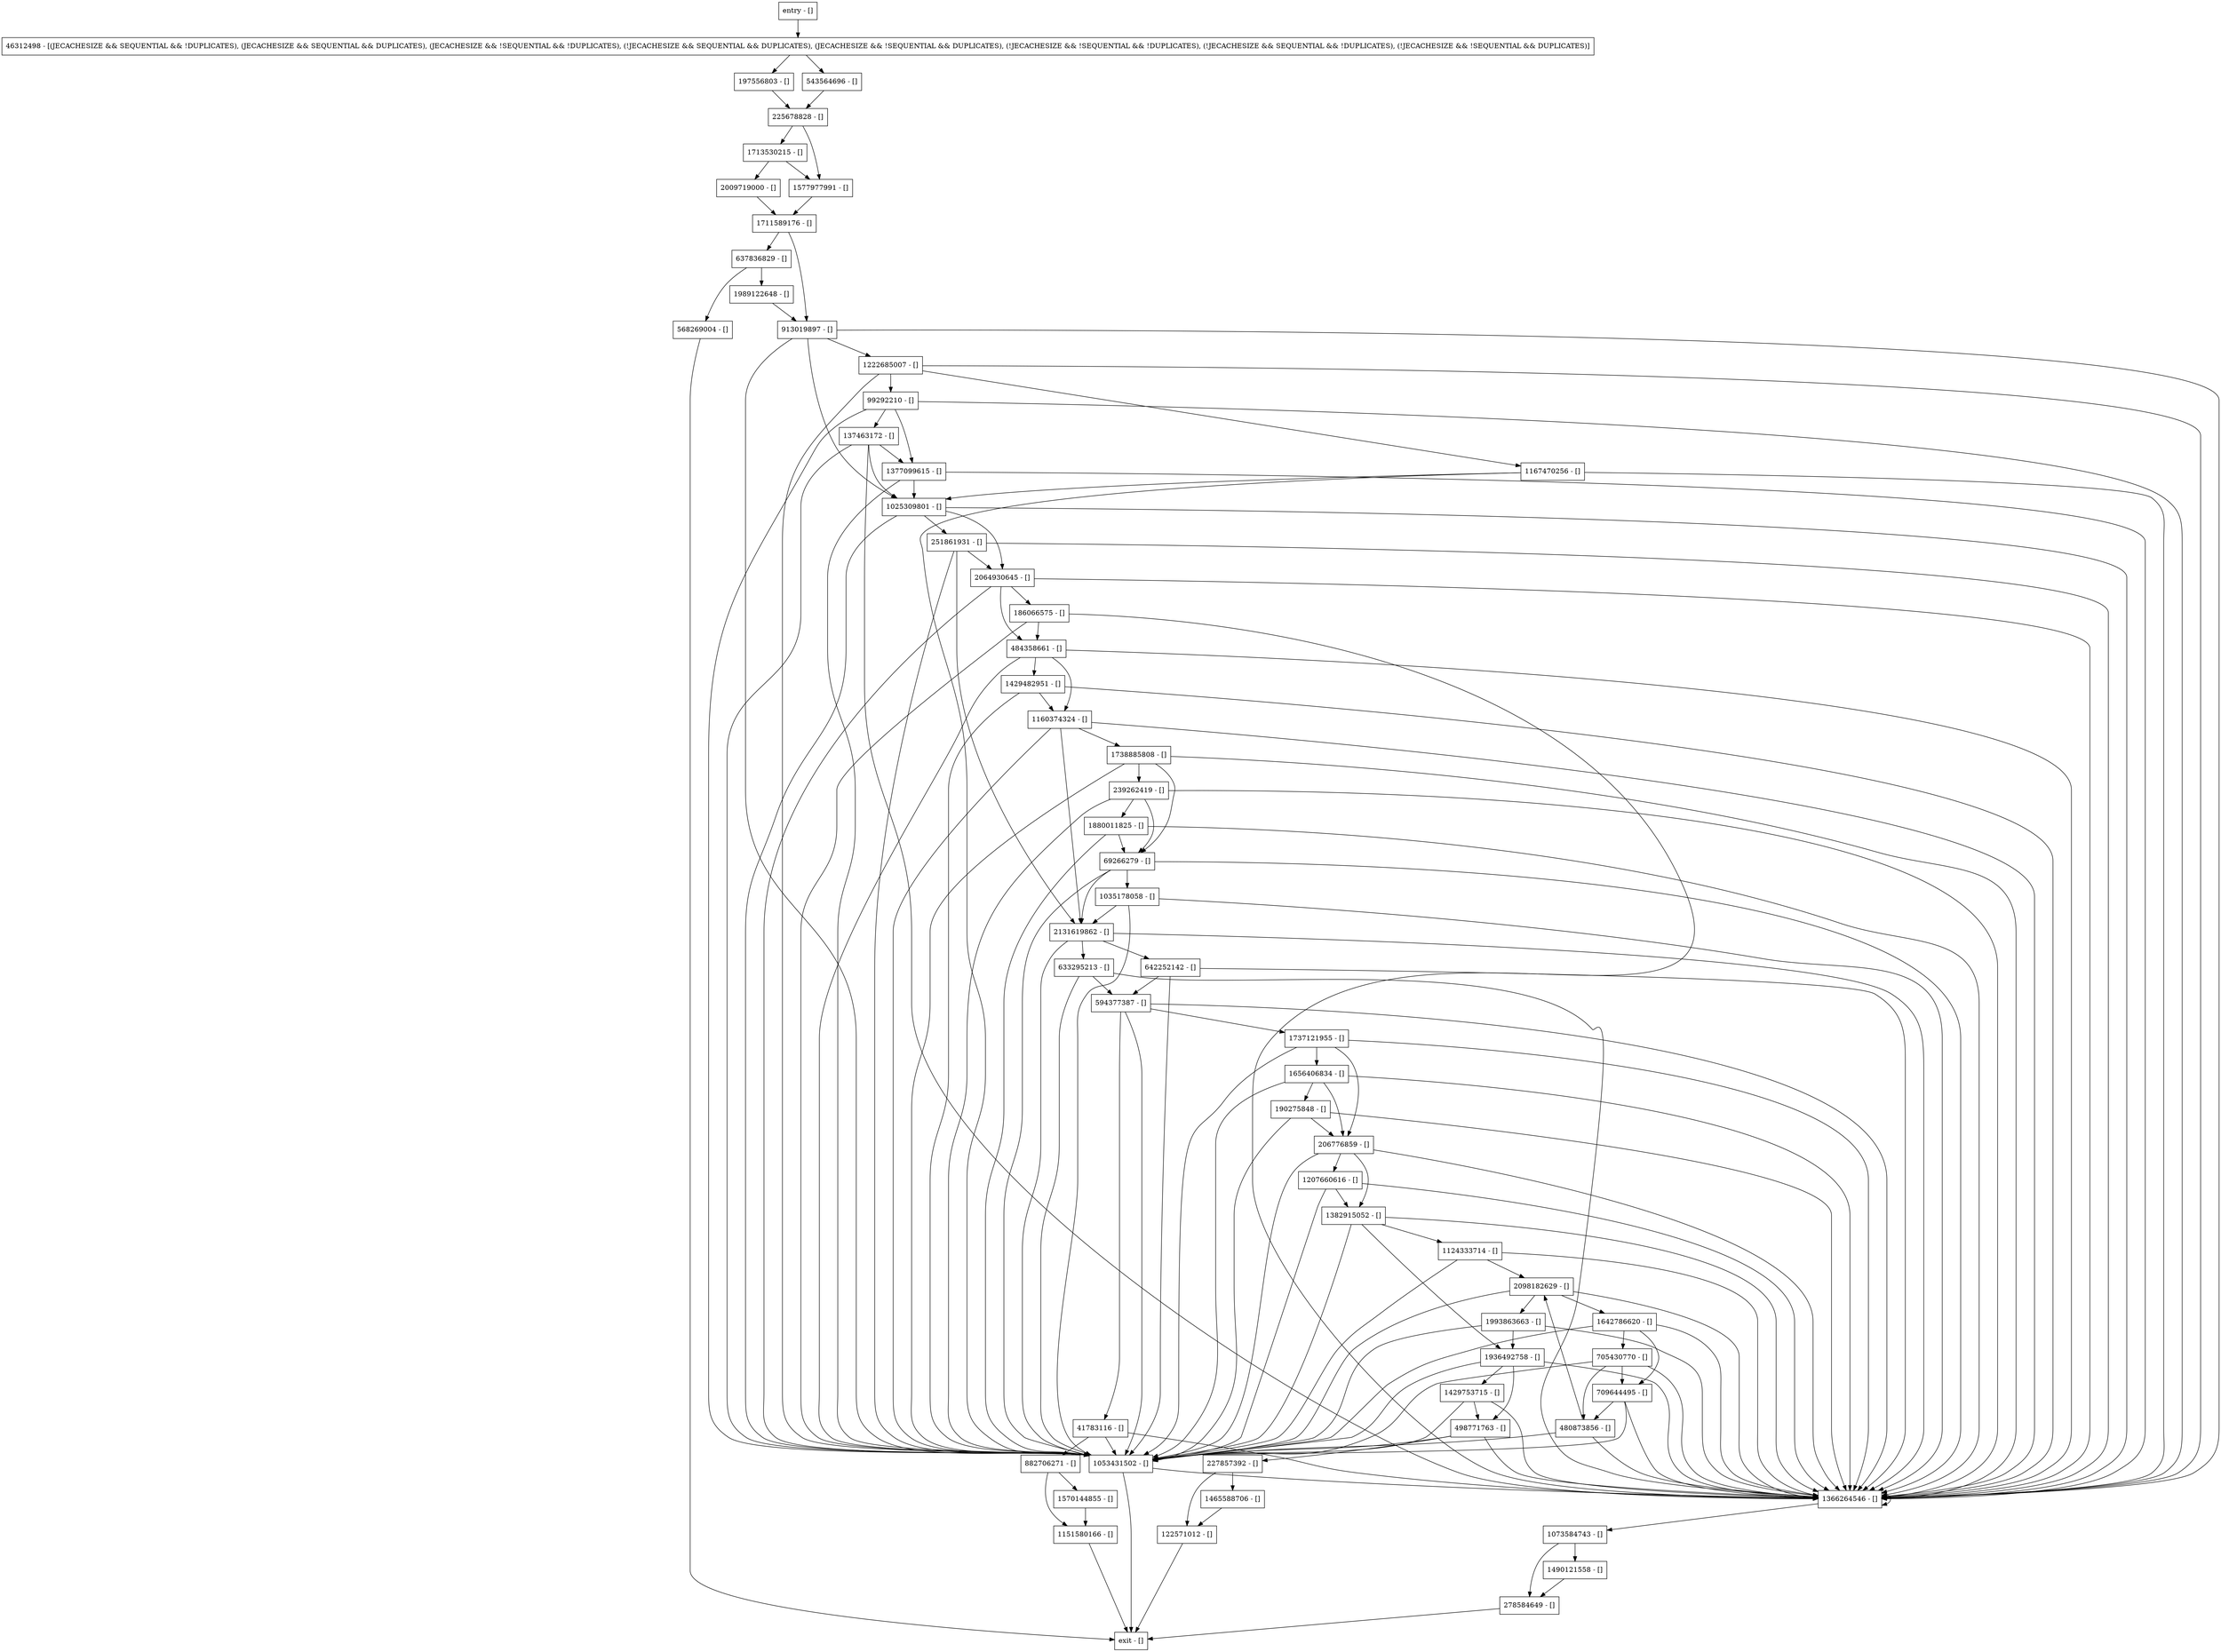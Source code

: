 digraph putNotify {
node [shape=record];
1429753715 [label="1429753715 - []"];
1656406834 [label="1656406834 - []"];
1207660616 [label="1207660616 - []"];
2064930645 [label="2064930645 - []"];
498771763 [label="498771763 - []"];
122571012 [label="122571012 - []"];
642252142 [label="642252142 - []"];
1738885808 [label="1738885808 - []"];
709644495 [label="709644495 - []"];
1025309801 [label="1025309801 - []"];
1151580166 [label="1151580166 - []"];
1989122648 [label="1989122648 - []"];
239262419 [label="239262419 - []"];
197556803 [label="197556803 - []"];
1713530215 [label="1713530215 - []"];
1124333714 [label="1124333714 - []"];
1073584743 [label="1073584743 - []"];
1377099615 [label="1377099615 - []"];
2131619862 [label="2131619862 - []"];
637836829 [label="637836829 - []"];
705430770 [label="705430770 - []"];
913019897 [label="913019897 - []"];
1167470256 [label="1167470256 - []"];
entry [label="entry - []"];
exit [label="exit - []"];
484358661 [label="484358661 - []"];
99292210 [label="99292210 - []"];
1465588706 [label="1465588706 - []"];
1222685007 [label="1222685007 - []"];
2098182629 [label="2098182629 - []"];
1642786620 [label="1642786620 - []"];
69266279 [label="69266279 - []"];
278584649 [label="278584649 - []"];
1160374324 [label="1160374324 - []"];
227857392 [label="227857392 - []"];
1429482951 [label="1429482951 - []"];
1993863663 [label="1993863663 - []"];
1366264546 [label="1366264546 - []"];
1382915052 [label="1382915052 - []"];
1936492758 [label="1936492758 - []"];
1490121558 [label="1490121558 - []"];
1570144855 [label="1570144855 - []"];
46312498 [label="46312498 - [(JECACHESIZE && SEQUENTIAL && !DUPLICATES), (JECACHESIZE && SEQUENTIAL && DUPLICATES), (JECACHESIZE && !SEQUENTIAL && !DUPLICATES), (!JECACHESIZE && SEQUENTIAL && DUPLICATES), (JECACHESIZE && !SEQUENTIAL && DUPLICATES), (!JECACHESIZE && !SEQUENTIAL && !DUPLICATES), (!JECACHESIZE && SEQUENTIAL && !DUPLICATES), (!JECACHESIZE && !SEQUENTIAL && DUPLICATES)]"];
206776859 [label="206776859 - []"];
1053431502 [label="1053431502 - []"];
882706271 [label="882706271 - []"];
2009719000 [label="2009719000 - []"];
137463172 [label="137463172 - []"];
1577977991 [label="1577977991 - []"];
1035178058 [label="1035178058 - []"];
633295213 [label="633295213 - []"];
1880011825 [label="1880011825 - []"];
190275848 [label="190275848 - []"];
1711589176 [label="1711589176 - []"];
480873856 [label="480873856 - []"];
186066575 [label="186066575 - []"];
225678828 [label="225678828 - []"];
594377387 [label="594377387 - []"];
41783116 [label="41783116 - []"];
1737121955 [label="1737121955 - []"];
568269004 [label="568269004 - []"];
543564696 [label="543564696 - []"];
251861931 [label="251861931 - []"];
entry;
exit;
1429753715 -> 1053431502;
1429753715 -> 498771763;
1429753715 -> 1366264546;
1656406834 -> 1053431502;
1656406834 -> 190275848;
1656406834 -> 1366264546;
1656406834 -> 206776859;
1207660616 -> 1053431502;
1207660616 -> 1382915052;
1207660616 -> 1366264546;
2064930645 -> 484358661;
2064930645 -> 1053431502;
2064930645 -> 186066575;
2064930645 -> 1366264546;
498771763 -> 1053431502;
498771763 -> 227857392;
498771763 -> 1366264546;
122571012 -> exit;
642252142 -> 1053431502;
642252142 -> 594377387;
642252142 -> 1366264546;
1738885808 -> 69266279;
1738885808 -> 1053431502;
1738885808 -> 239262419;
1738885808 -> 1366264546;
709644495 -> 480873856;
709644495 -> 1053431502;
709644495 -> 1366264546;
1025309801 -> 1053431502;
1025309801 -> 2064930645;
1025309801 -> 1366264546;
1025309801 -> 251861931;
1151580166 -> exit;
1989122648 -> 913019897;
239262419 -> 69266279;
239262419 -> 1053431502;
239262419 -> 1880011825;
239262419 -> 1366264546;
197556803 -> 225678828;
1713530215 -> 2009719000;
1713530215 -> 1577977991;
1124333714 -> 1053431502;
1124333714 -> 2098182629;
1124333714 -> 1366264546;
1073584743 -> 278584649;
1073584743 -> 1490121558;
1377099615 -> 1025309801;
1377099615 -> 1053431502;
1377099615 -> 1366264546;
2131619862 -> 1053431502;
2131619862 -> 633295213;
2131619862 -> 642252142;
2131619862 -> 1366264546;
637836829 -> 1989122648;
637836829 -> 568269004;
705430770 -> 709644495;
705430770 -> 480873856;
705430770 -> 1053431502;
705430770 -> 1366264546;
913019897 -> 1025309801;
913019897 -> 1053431502;
913019897 -> 1222685007;
913019897 -> 1366264546;
1167470256 -> 1025309801;
1167470256 -> 1053431502;
1167470256 -> 1366264546;
entry -> 46312498;
484358661 -> 1053431502;
484358661 -> 1160374324;
484358661 -> 1429482951;
484358661 -> 1366264546;
99292210 -> 1377099615;
99292210 -> 1053431502;
99292210 -> 137463172;
99292210 -> 1366264546;
1465588706 -> 122571012;
1222685007 -> 1167470256;
1222685007 -> 1053431502;
1222685007 -> 99292210;
1222685007 -> 1366264546;
2098182629 -> 1053431502;
2098182629 -> 1642786620;
2098182629 -> 1993863663;
2098182629 -> 1366264546;
1642786620 -> 709644495;
1642786620 -> 1053431502;
1642786620 -> 705430770;
1642786620 -> 1366264546;
69266279 -> 2131619862;
69266279 -> 1053431502;
69266279 -> 1035178058;
69266279 -> 1366264546;
278584649 -> exit;
1160374324 -> 2131619862;
1160374324 -> 1053431502;
1160374324 -> 1366264546;
1160374324 -> 1738885808;
227857392 -> 1465588706;
227857392 -> 122571012;
1429482951 -> 1053431502;
1429482951 -> 1160374324;
1429482951 -> 1366264546;
1993863663 -> 1053431502;
1993863663 -> 1936492758;
1993863663 -> 1366264546;
1366264546 -> 1073584743;
1366264546 -> 1366264546;
1382915052 -> 1053431502;
1382915052 -> 1936492758;
1382915052 -> 1124333714;
1382915052 -> 1366264546;
1936492758 -> 1429753715;
1936492758 -> 1053431502;
1936492758 -> 498771763;
1936492758 -> 1366264546;
1490121558 -> 278584649;
1570144855 -> 1151580166;
46312498 -> 197556803;
46312498 -> 543564696;
206776859 -> 1207660616;
206776859 -> 1053431502;
206776859 -> 1382915052;
206776859 -> 1366264546;
1053431502 -> exit;
1053431502 -> 1366264546;
882706271 -> 1151580166;
882706271 -> 1570144855;
2009719000 -> 1711589176;
137463172 -> 1025309801;
137463172 -> 1377099615;
137463172 -> 1053431502;
137463172 -> 1366264546;
1577977991 -> 1711589176;
1035178058 -> 2131619862;
1035178058 -> 1053431502;
1035178058 -> 1366264546;
633295213 -> 1053431502;
633295213 -> 594377387;
633295213 -> 1366264546;
1880011825 -> 69266279;
1880011825 -> 1053431502;
1880011825 -> 1366264546;
190275848 -> 1053431502;
190275848 -> 1366264546;
190275848 -> 206776859;
1711589176 -> 913019897;
1711589176 -> 637836829;
480873856 -> 1053431502;
480873856 -> 2098182629;
480873856 -> 1366264546;
186066575 -> 484358661;
186066575 -> 1053431502;
186066575 -> 1366264546;
225678828 -> 1577977991;
225678828 -> 1713530215;
594377387 -> 1053431502;
594377387 -> 41783116;
594377387 -> 1737121955;
594377387 -> 1366264546;
41783116 -> 1053431502;
41783116 -> 882706271;
41783116 -> 1366264546;
1737121955 -> 1656406834;
1737121955 -> 1053431502;
1737121955 -> 1366264546;
1737121955 -> 206776859;
568269004 -> exit;
543564696 -> 225678828;
251861931 -> 2131619862;
251861931 -> 1053431502;
251861931 -> 2064930645;
251861931 -> 1366264546;
}
